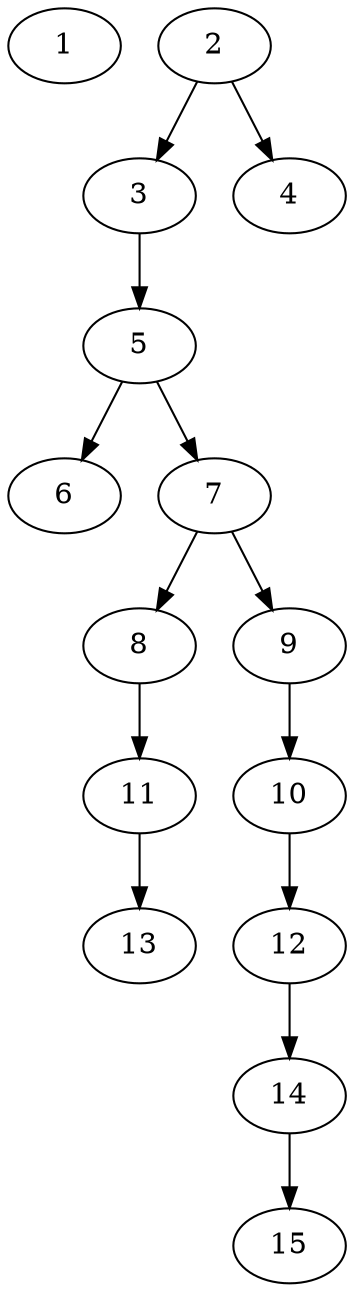 // DAG automatically generated by daggen at Thu Oct  3 13:59:26 2019
// ./daggen --dot -n 15 --ccr 0.4 --fat 0.3 --regular 0.5 --density 0.5 --mindata 5242880 --maxdata 52428800 
digraph G {
  1 [size="35944960", alpha="0.12", expect_size="14377984"] 
  2 [size="89620480", alpha="0.01", expect_size="35848192"] 
  2 -> 3 [size ="35848192"]
  2 -> 4 [size ="35848192"]
  3 [size="79718400", alpha="0.06", expect_size="31887360"] 
  3 -> 5 [size ="31887360"]
  4 [size="72793600", alpha="0.13", expect_size="29117440"] 
  5 [size="121251840", alpha="0.19", expect_size="48500736"] 
  5 -> 6 [size ="48500736"]
  5 -> 7 [size ="48500736"]
  6 [size="65973760", alpha="0.13", expect_size="26389504"] 
  7 [size="125849600", alpha="0.16", expect_size="50339840"] 
  7 -> 8 [size ="50339840"]
  7 -> 9 [size ="50339840"]
  8 [size="43745280", alpha="0.09", expect_size="17498112"] 
  8 -> 11 [size ="17498112"]
  9 [size="46896640", alpha="0.03", expect_size="18758656"] 
  9 -> 10 [size ="18758656"]
  10 [size="29045760", alpha="0.09", expect_size="11618304"] 
  10 -> 12 [size ="11618304"]
  11 [size="91107840", alpha="0.15", expect_size="36443136"] 
  11 -> 13 [size ="36443136"]
  12 [size="44262400", alpha="0.05", expect_size="17704960"] 
  12 -> 14 [size ="17704960"]
  13 [size="51317760", alpha="0.03", expect_size="20527104"] 
  14 [size="84213760", alpha="0.01", expect_size="33685504"] 
  14 -> 15 [size ="33685504"]
  15 [size="43944960", alpha="0.01", expect_size="17577984"] 
}

